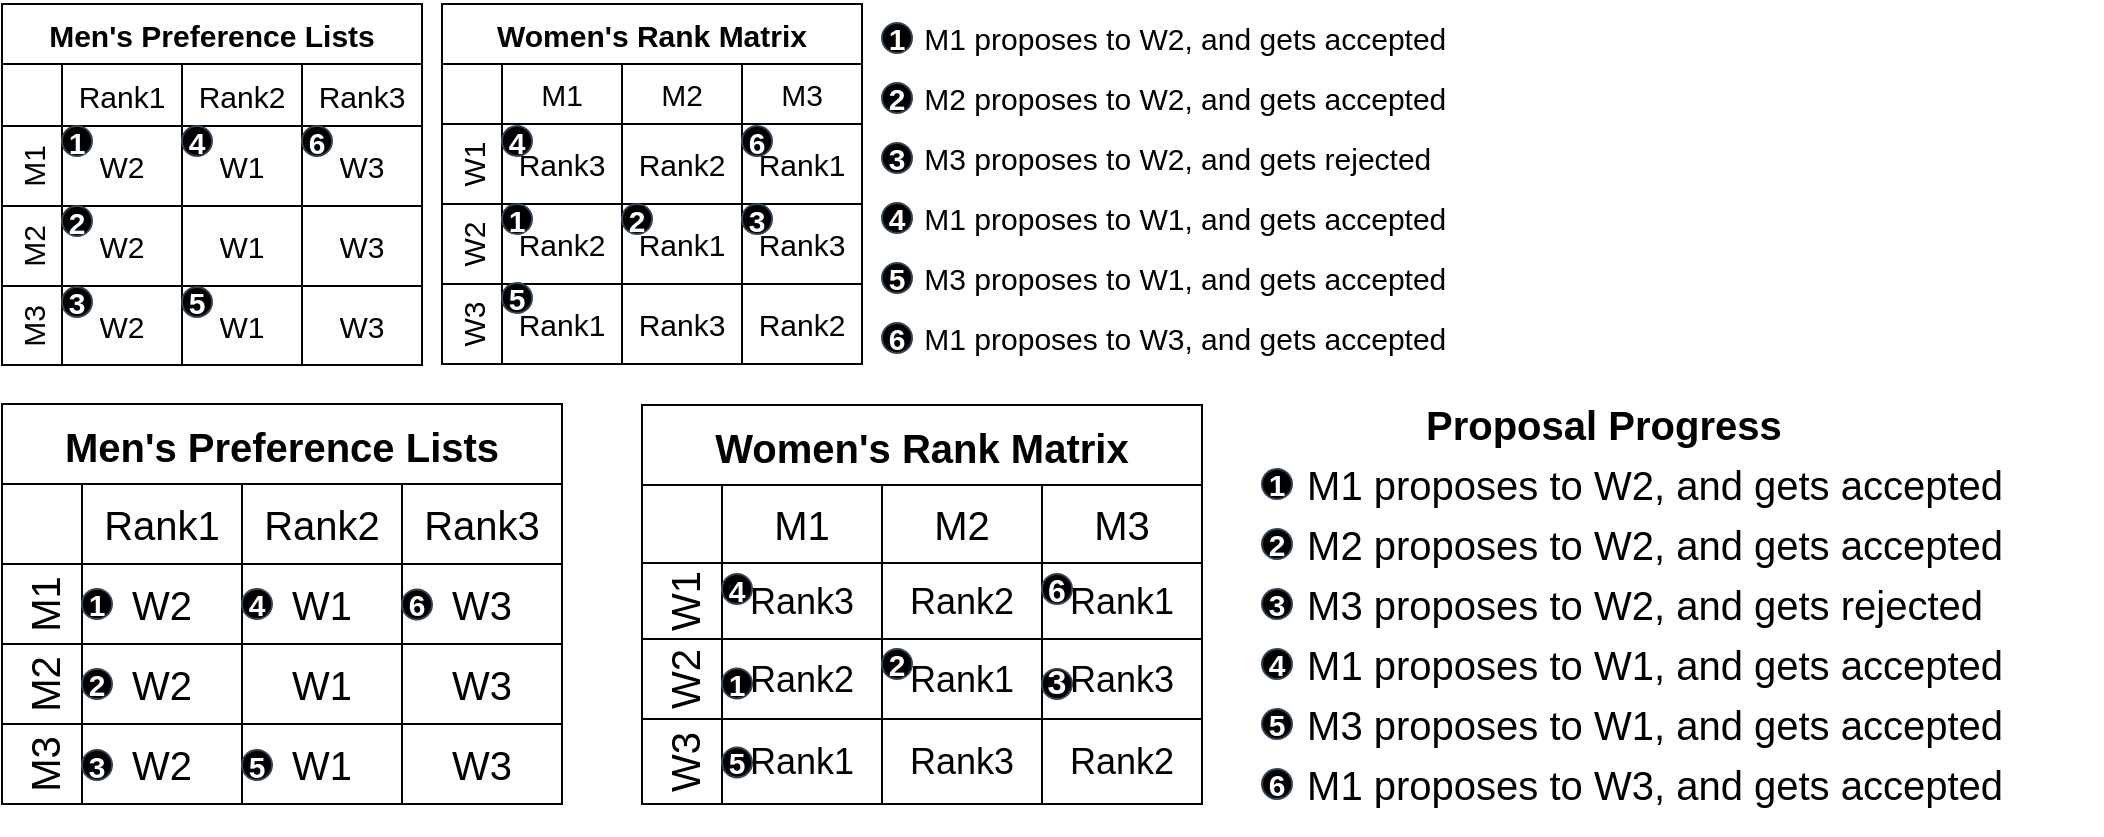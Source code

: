 <mxfile version="24.6.4" type="github">
  <diagram name="Stable Marriage Problem" id="s8X7-v9FQyKSOPcqxur2">
    <mxGraphModel dx="1126" dy="596" grid="1" gridSize="10" guides="1" tooltips="1" connect="1" arrows="1" fold="1" page="1" pageScale="1" pageWidth="827" pageHeight="1169" math="0" shadow="0">
      <root>
        <mxCell id="0" />
        <mxCell id="1" parent="0" />
        <mxCell id="vRMMPjkELj0up87t_VbI-81" value="Men&#39;s Preference Lists" style="shape=table;startSize=30;container=1;collapsible=0;childLayout=tableLayout;resizeLast=0;resizeLastRow=0;fontStyle=1;fontSize=15;" parent="1" vertex="1">
          <mxGeometry x="160" y="240" width="210" height="180.5" as="geometry" />
        </mxCell>
        <mxCell id="vRMMPjkELj0up87t_VbI-82" value="" style="shape=tableRow;horizontal=0;startSize=30;swimlaneHead=0;swimlaneBody=0;strokeColor=inherit;top=0;left=0;bottom=0;right=0;collapsible=0;dropTarget=0;fillColor=none;points=[[0,0.5],[1,0.5]];portConstraint=eastwest;fontSize=15;" parent="vRMMPjkELj0up87t_VbI-81" vertex="1">
          <mxGeometry y="30" width="210" height="31" as="geometry" />
        </mxCell>
        <mxCell id="vRMMPjkELj0up87t_VbI-83" value="Rank1" style="shape=partialRectangle;html=1;whiteSpace=wrap;connectable=0;strokeColor=inherit;overflow=hidden;fillColor=none;top=0;left=0;bottom=0;right=0;pointerEvents=1;fontSize=15;" parent="vRMMPjkELj0up87t_VbI-82" vertex="1">
          <mxGeometry x="30" width="60" height="31" as="geometry">
            <mxRectangle width="60" height="31" as="alternateBounds" />
          </mxGeometry>
        </mxCell>
        <mxCell id="vRMMPjkELj0up87t_VbI-84" value="Rank2" style="shape=partialRectangle;html=1;whiteSpace=wrap;connectable=0;strokeColor=inherit;overflow=hidden;fillColor=none;top=0;left=0;bottom=0;right=0;pointerEvents=1;fontSize=15;" parent="vRMMPjkELj0up87t_VbI-82" vertex="1">
          <mxGeometry x="90" width="60" height="31" as="geometry">
            <mxRectangle width="60" height="31" as="alternateBounds" />
          </mxGeometry>
        </mxCell>
        <mxCell id="vRMMPjkELj0up87t_VbI-85" value="Rank3" style="shape=partialRectangle;html=1;whiteSpace=wrap;connectable=0;strokeColor=inherit;overflow=hidden;fillColor=none;top=0;left=0;bottom=0;right=0;pointerEvents=1;strokeWidth=1;resizeWidth=1;resizeHeight=1;fontSize=15;" parent="vRMMPjkELj0up87t_VbI-82" vertex="1">
          <mxGeometry x="150" width="60" height="31" as="geometry">
            <mxRectangle width="60" height="31" as="alternateBounds" />
          </mxGeometry>
        </mxCell>
        <mxCell id="vRMMPjkELj0up87t_VbI-86" value="M1" style="shape=tableRow;horizontal=0;startSize=30;swimlaneHead=0;swimlaneBody=0;strokeColor=inherit;top=0;left=0;bottom=0;right=0;collapsible=0;dropTarget=0;fillColor=none;points=[[0,0.5],[1,0.5]];portConstraint=eastwest;fontSize=15;" parent="vRMMPjkELj0up87t_VbI-81" vertex="1">
          <mxGeometry y="61" width="210" height="40" as="geometry" />
        </mxCell>
        <mxCell id="vRMMPjkELj0up87t_VbI-87" value="W2" style="shape=partialRectangle;html=1;whiteSpace=wrap;connectable=0;overflow=hidden;top=0;left=0;bottom=0;right=0;pointerEvents=1;strokeColor=default;fillColor=none;fontSize=15;" parent="vRMMPjkELj0up87t_VbI-86" vertex="1">
          <mxGeometry x="30" width="60" height="40" as="geometry">
            <mxRectangle width="60" height="40" as="alternateBounds" />
          </mxGeometry>
        </mxCell>
        <mxCell id="vRMMPjkELj0up87t_VbI-88" value="W1" style="shape=partialRectangle;html=1;whiteSpace=wrap;connectable=0;overflow=hidden;top=0;left=0;bottom=0;right=0;pointerEvents=1;fillColor=none;labelBackgroundColor=none;labelBorderColor=none;strokeColor=default;shadow=0;resizable=1;resizeWidth=0;metaEdit=0;backgroundOutline=0;fontSize=15;" parent="vRMMPjkELj0up87t_VbI-86" vertex="1">
          <mxGeometry x="90" width="60" height="40" as="geometry">
            <mxRectangle width="60" height="40" as="alternateBounds" />
          </mxGeometry>
        </mxCell>
        <mxCell id="vRMMPjkELj0up87t_VbI-89" value="W3" style="shape=partialRectangle;html=1;whiteSpace=wrap;connectable=0;overflow=hidden;top=0;left=0;bottom=0;right=0;pointerEvents=1;fillColor=none;fontSize=15;" parent="vRMMPjkELj0up87t_VbI-86" vertex="1">
          <mxGeometry x="150" width="60" height="40" as="geometry">
            <mxRectangle width="60" height="40" as="alternateBounds" />
          </mxGeometry>
        </mxCell>
        <mxCell id="vRMMPjkELj0up87t_VbI-90" value="M2" style="shape=tableRow;horizontal=0;startSize=30;swimlaneHead=0;swimlaneBody=0;strokeColor=inherit;top=0;left=0;bottom=0;right=0;collapsible=0;dropTarget=0;fillColor=none;points=[[0,0.5],[1,0.5]];portConstraint=eastwest;fontSize=15;" parent="vRMMPjkELj0up87t_VbI-81" vertex="1">
          <mxGeometry y="101" width="210" height="40" as="geometry" />
        </mxCell>
        <mxCell id="vRMMPjkELj0up87t_VbI-91" value="W2" style="shape=partialRectangle;html=1;whiteSpace=wrap;connectable=0;overflow=hidden;top=0;left=0;bottom=0;right=0;pointerEvents=1;strokeOpacity=100;fillColor=none;fontSize=15;" parent="vRMMPjkELj0up87t_VbI-90" vertex="1">
          <mxGeometry x="30" width="60" height="40" as="geometry">
            <mxRectangle width="60" height="40" as="alternateBounds" />
          </mxGeometry>
        </mxCell>
        <mxCell id="vRMMPjkELj0up87t_VbI-92" value="W1" style="shape=partialRectangle;html=1;whiteSpace=wrap;connectable=0;strokeColor=inherit;overflow=hidden;fillColor=none;top=0;left=0;bottom=0;right=0;pointerEvents=1;fontSize=15;" parent="vRMMPjkELj0up87t_VbI-90" vertex="1">
          <mxGeometry x="90" width="60" height="40" as="geometry">
            <mxRectangle width="60" height="40" as="alternateBounds" />
          </mxGeometry>
        </mxCell>
        <mxCell id="vRMMPjkELj0up87t_VbI-93" value="W3" style="shape=partialRectangle;html=1;whiteSpace=wrap;connectable=0;strokeColor=inherit;overflow=hidden;fillColor=none;top=0;left=0;bottom=0;right=0;pointerEvents=1;fontSize=15;" parent="vRMMPjkELj0up87t_VbI-90" vertex="1">
          <mxGeometry x="150" width="60" height="40" as="geometry">
            <mxRectangle width="60" height="40" as="alternateBounds" />
          </mxGeometry>
        </mxCell>
        <mxCell id="vRMMPjkELj0up87t_VbI-100" value="M3" style="shape=tableRow;horizontal=0;startSize=30;swimlaneHead=0;swimlaneBody=0;strokeColor=inherit;top=0;left=0;bottom=0;right=0;collapsible=0;dropTarget=0;fillColor=none;points=[[0,0.5],[1,0.5]];portConstraint=eastwest;fontSize=15;" parent="vRMMPjkELj0up87t_VbI-81" vertex="1">
          <mxGeometry y="141" width="210" height="40" as="geometry" />
        </mxCell>
        <mxCell id="vRMMPjkELj0up87t_VbI-101" value="W2" style="shape=partialRectangle;html=1;whiteSpace=wrap;connectable=0;overflow=hidden;top=0;left=0;bottom=0;right=0;pointerEvents=1;fillColor=none;fontSize=15;" parent="vRMMPjkELj0up87t_VbI-100" vertex="1">
          <mxGeometry x="30" width="60" height="40" as="geometry">
            <mxRectangle width="60" height="40" as="alternateBounds" />
          </mxGeometry>
        </mxCell>
        <mxCell id="vRMMPjkELj0up87t_VbI-102" value="W1" style="shape=partialRectangle;html=1;whiteSpace=wrap;connectable=0;overflow=hidden;top=0;left=0;bottom=0;right=0;pointerEvents=1;fillColor=none;fontSize=15;" parent="vRMMPjkELj0up87t_VbI-100" vertex="1">
          <mxGeometry x="90" width="60" height="40" as="geometry">
            <mxRectangle width="60" height="40" as="alternateBounds" />
          </mxGeometry>
        </mxCell>
        <mxCell id="vRMMPjkELj0up87t_VbI-103" value="W3" style="shape=partialRectangle;html=1;whiteSpace=wrap;connectable=0;strokeColor=inherit;overflow=hidden;fillColor=none;top=0;left=0;bottom=0;right=0;pointerEvents=1;fontSize=15;" parent="vRMMPjkELj0up87t_VbI-100" vertex="1">
          <mxGeometry x="150" width="60" height="40" as="geometry">
            <mxRectangle width="60" height="40" as="alternateBounds" />
          </mxGeometry>
        </mxCell>
        <mxCell id="vRMMPjkELj0up87t_VbI-125" value="1" style="ellipse;whiteSpace=wrap;html=1;aspect=fixed;strokeColor=#314354;align=center;verticalAlign=middle;fontFamily=Helvetica;fontSize=15;fillColor=#000000;fontColor=#ffffff;fontStyle=1" parent="1" vertex="1">
          <mxGeometry x="190" y="301" width="15" height="15" as="geometry" />
        </mxCell>
        <mxCell id="vRMMPjkELj0up87t_VbI-126" value="2" style="ellipse;whiteSpace=wrap;html=1;aspect=fixed;strokeColor=#314354;align=center;verticalAlign=middle;fontFamily=Helvetica;fontSize=15;fillColor=#000000;fontColor=#ffffff;fontStyle=1" parent="1" vertex="1">
          <mxGeometry x="190" y="341" width="15" height="15" as="geometry" />
        </mxCell>
        <mxCell id="vRMMPjkELj0up87t_VbI-127" value="3" style="ellipse;whiteSpace=wrap;html=1;aspect=fixed;strokeColor=#314354;align=center;verticalAlign=middle;fontFamily=Helvetica;fontSize=15;fillColor=#000000;fontColor=#ffffff;fontStyle=1" parent="1" vertex="1">
          <mxGeometry x="190" y="381.5" width="15" height="15" as="geometry" />
        </mxCell>
        <mxCell id="vRMMPjkELj0up87t_VbI-128" value="4" style="ellipse;whiteSpace=wrap;html=1;aspect=fixed;strokeColor=#314354;align=center;verticalAlign=middle;fontFamily=Helvetica;fontSize=15;fillColor=#000000;fontColor=#ffffff;fontStyle=1" parent="1" vertex="1">
          <mxGeometry x="250" y="301" width="15" height="15" as="geometry" />
        </mxCell>
        <mxCell id="vRMMPjkELj0up87t_VbI-129" value="5" style="ellipse;whiteSpace=wrap;html=1;aspect=fixed;strokeColor=#314354;align=center;verticalAlign=middle;fontFamily=Helvetica;fontSize=15;fillColor=#000000;fontColor=#ffffff;fontStyle=1" parent="1" vertex="1">
          <mxGeometry x="250" y="381.5" width="15" height="15" as="geometry" />
        </mxCell>
        <mxCell id="vRMMPjkELj0up87t_VbI-130" value="6" style="ellipse;whiteSpace=wrap;html=1;aspect=fixed;strokeColor=#314354;align=center;verticalAlign=middle;fontFamily=Helvetica;fontSize=15;fillColor=#000000;fontColor=#ffffff;fontStyle=1" parent="1" vertex="1">
          <mxGeometry x="310" y="301" width="15" height="15" as="geometry" />
        </mxCell>
        <mxCell id="vRMMPjkELj0up87t_VbI-142" value="1" style="ellipse;whiteSpace=wrap;html=1;aspect=fixed;strokeColor=#314354;align=center;verticalAlign=middle;fontFamily=Helvetica;fontSize=15;fillColor=#000000;fontColor=#ffffff;fontStyle=1" parent="1" vertex="1">
          <mxGeometry x="600" y="249.5" width="15" height="15" as="geometry" />
        </mxCell>
        <mxCell id="vRMMPjkELj0up87t_VbI-143" value="2" style="ellipse;whiteSpace=wrap;html=1;aspect=fixed;strokeColor=#314354;align=center;verticalAlign=middle;fontFamily=Helvetica;fontSize=15;fillColor=#000000;fontColor=#ffffff;fontStyle=1" parent="1" vertex="1">
          <mxGeometry x="600" y="279.5" width="15" height="15" as="geometry" />
        </mxCell>
        <mxCell id="vRMMPjkELj0up87t_VbI-144" value="3" style="ellipse;whiteSpace=wrap;html=1;aspect=fixed;strokeColor=#314354;align=center;verticalAlign=middle;fontFamily=Helvetica;fontSize=15;fillColor=#000000;fontColor=#ffffff;fontStyle=1" parent="1" vertex="1">
          <mxGeometry x="600" y="309.5" width="15" height="15" as="geometry" />
        </mxCell>
        <mxCell id="vRMMPjkELj0up87t_VbI-145" value="4" style="ellipse;whiteSpace=wrap;html=1;aspect=fixed;strokeColor=#314354;align=center;verticalAlign=middle;fontFamily=Helvetica;fontSize=15;fillColor=#000000;fontColor=#ffffff;fontStyle=1" parent="1" vertex="1">
          <mxGeometry x="600" y="339.5" width="15" height="15" as="geometry" />
        </mxCell>
        <mxCell id="vRMMPjkELj0up87t_VbI-146" value="5" style="ellipse;whiteSpace=wrap;html=1;aspect=fixed;strokeColor=#314354;align=center;verticalAlign=middle;fontFamily=Helvetica;fontSize=15;fillColor=#000000;fontColor=#ffffff;fontStyle=1" parent="1" vertex="1">
          <mxGeometry x="600" y="369.5" width="15" height="15" as="geometry" />
        </mxCell>
        <mxCell id="vRMMPjkELj0up87t_VbI-147" value="6" style="ellipse;whiteSpace=wrap;html=1;aspect=fixed;strokeColor=#314354;align=center;verticalAlign=middle;fontFamily=Helvetica;fontSize=15;fillColor=#000000;fontColor=#ffffff;fontStyle=1" parent="1" vertex="1">
          <mxGeometry x="600" y="399.5" width="15" height="15" as="geometry" />
        </mxCell>
        <mxCell id="vRMMPjkELj0up87t_VbI-148" value="&lt;h1 style=&quot;font-size: 15px;&quot;&gt;&lt;span style=&quot;font-size: 15px; font-weight: 400;&quot;&gt;&amp;nbsp;M1 proposes to W2, and gets accepted&lt;/span&gt;&lt;/h1&gt;" style="text;strokeColor=none;align=left;fillColor=none;html=1;verticalAlign=middle;whiteSpace=wrap;rounded=0;fontFamily=Helvetica;fontSize=15;fontColor=default;" parent="1" vertex="1">
          <mxGeometry x="615" y="242" width="275" height="30" as="geometry" />
        </mxCell>
        <mxCell id="vRMMPjkELj0up87t_VbI-159" value="&lt;h1 style=&quot;font-size: 15px;&quot;&gt;&lt;span style=&quot;font-size: 15px; font-weight: 400;&quot;&gt;&amp;nbsp;M2 proposes to W2, and gets accepted&lt;/span&gt;&lt;/h1&gt;" style="text;strokeColor=none;align=left;fillColor=none;html=1;verticalAlign=middle;whiteSpace=wrap;rounded=0;fontFamily=Helvetica;fontSize=15;fontColor=default;" parent="1" vertex="1">
          <mxGeometry x="615" y="272" width="275" height="30" as="geometry" />
        </mxCell>
        <mxCell id="vRMMPjkELj0up87t_VbI-160" value="&lt;h1 style=&quot;font-size: 15px;&quot;&gt;&lt;span style=&quot;font-size: 15px; font-weight: 400;&quot;&gt;&amp;nbsp;M3 proposes to W2, and gets rejected&lt;/span&gt;&lt;/h1&gt;" style="text;strokeColor=none;align=left;fillColor=none;html=1;verticalAlign=middle;whiteSpace=wrap;rounded=0;fontFamily=Helvetica;fontSize=15;fontColor=default;" parent="1" vertex="1">
          <mxGeometry x="615" y="302" width="275" height="30" as="geometry" />
        </mxCell>
        <mxCell id="vRMMPjkELj0up87t_VbI-161" value="&lt;h1 style=&quot;font-size: 15px;&quot;&gt;&lt;span style=&quot;font-size: 15px; font-weight: 400;&quot;&gt;&amp;nbsp;M1 proposes to W1, and gets accepted&lt;/span&gt;&lt;/h1&gt;" style="text;strokeColor=none;align=left;fillColor=none;html=1;verticalAlign=middle;whiteSpace=wrap;rounded=0;fontFamily=Helvetica;fontSize=15;fontColor=default;" parent="1" vertex="1">
          <mxGeometry x="615" y="332" width="275" height="30" as="geometry" />
        </mxCell>
        <mxCell id="vRMMPjkELj0up87t_VbI-162" value="&lt;h1 style=&quot;font-size: 15px;&quot;&gt;&lt;span style=&quot;font-size: 15px; font-weight: 400;&quot;&gt;&amp;nbsp;M3 proposes to W1, and gets accepted&lt;/span&gt;&lt;/h1&gt;" style="text;strokeColor=none;align=left;fillColor=none;html=1;verticalAlign=middle;whiteSpace=wrap;rounded=0;fontFamily=Helvetica;fontSize=15;fontColor=default;" parent="1" vertex="1">
          <mxGeometry x="615" y="362" width="275" height="30" as="geometry" />
        </mxCell>
        <mxCell id="vRMMPjkELj0up87t_VbI-163" value="&lt;h1 style=&quot;font-size: 15px;&quot;&gt;&lt;span style=&quot;font-size: 15px; font-weight: 400;&quot;&gt;&amp;nbsp;M1 proposes to W3, and gets accepted&lt;/span&gt;&lt;/h1&gt;" style="text;strokeColor=none;align=left;fillColor=none;html=1;verticalAlign=middle;whiteSpace=wrap;rounded=0;fontFamily=Helvetica;fontSize=15;fontColor=default;" parent="1" vertex="1">
          <mxGeometry x="615" y="392" width="275" height="30" as="geometry" />
        </mxCell>
        <mxCell id="vRMMPjkELj0up87t_VbI-213" value="Women&#39;s Rank Matrix" style="shape=table;startSize=30;container=1;collapsible=0;childLayout=tableLayout;resizeLast=0;resizeLastRow=0;fontStyle=1;fontSize=15;" parent="1" vertex="1">
          <mxGeometry x="380" y="240" width="210" height="180" as="geometry" />
        </mxCell>
        <mxCell id="vRMMPjkELj0up87t_VbI-214" value="" style="shape=tableRow;horizontal=0;startSize=30;swimlaneHead=0;swimlaneBody=0;strokeColor=inherit;top=0;left=0;bottom=0;right=0;collapsible=0;dropTarget=0;fillColor=none;points=[[0,0.5],[1,0.5]];portConstraint=eastwest;fontSize=15;" parent="vRMMPjkELj0up87t_VbI-213" vertex="1">
          <mxGeometry y="30" width="210" height="30" as="geometry" />
        </mxCell>
        <mxCell id="vRMMPjkELj0up87t_VbI-215" value="M1" style="shape=partialRectangle;html=1;whiteSpace=wrap;connectable=0;strokeColor=inherit;overflow=hidden;fillColor=none;top=0;left=0;bottom=0;right=0;pointerEvents=1;fontSize=15;" parent="vRMMPjkELj0up87t_VbI-214" vertex="1">
          <mxGeometry x="30" width="60" height="30" as="geometry">
            <mxRectangle width="60" height="30" as="alternateBounds" />
          </mxGeometry>
        </mxCell>
        <mxCell id="vRMMPjkELj0up87t_VbI-216" value="M2" style="shape=partialRectangle;html=1;whiteSpace=wrap;connectable=0;strokeColor=inherit;overflow=hidden;fillColor=none;top=0;left=0;bottom=0;right=0;pointerEvents=1;fontSize=15;" parent="vRMMPjkELj0up87t_VbI-214" vertex="1">
          <mxGeometry x="90" width="60" height="30" as="geometry">
            <mxRectangle width="60" height="30" as="alternateBounds" />
          </mxGeometry>
        </mxCell>
        <mxCell id="vRMMPjkELj0up87t_VbI-217" value="M3" style="shape=partialRectangle;html=1;whiteSpace=wrap;connectable=0;strokeColor=inherit;overflow=hidden;fillColor=none;top=0;left=0;bottom=0;right=0;pointerEvents=1;strokeWidth=1;resizeWidth=1;resizeHeight=1;fontSize=15;" parent="vRMMPjkELj0up87t_VbI-214" vertex="1">
          <mxGeometry x="150" width="60" height="30" as="geometry">
            <mxRectangle width="60" height="30" as="alternateBounds" />
          </mxGeometry>
        </mxCell>
        <mxCell id="vRMMPjkELj0up87t_VbI-218" value="W1" style="shape=tableRow;horizontal=0;startSize=30;swimlaneHead=0;swimlaneBody=0;strokeColor=inherit;top=0;left=0;bottom=0;right=0;collapsible=0;dropTarget=0;fillColor=none;points=[[0,0.5],[1,0.5]];portConstraint=eastwest;fontSize=15;" parent="vRMMPjkELj0up87t_VbI-213" vertex="1">
          <mxGeometry y="60" width="210" height="40" as="geometry" />
        </mxCell>
        <mxCell id="vRMMPjkELj0up87t_VbI-219" value="Rank3" style="shape=partialRectangle;html=1;whiteSpace=wrap;connectable=0;strokeColor=inherit;overflow=hidden;fillColor=none;top=0;left=0;bottom=0;right=0;pointerEvents=1;fontSize=15;" parent="vRMMPjkELj0up87t_VbI-218" vertex="1">
          <mxGeometry x="30" width="60" height="40" as="geometry">
            <mxRectangle width="60" height="40" as="alternateBounds" />
          </mxGeometry>
        </mxCell>
        <mxCell id="vRMMPjkELj0up87t_VbI-220" value="Rank2" style="shape=partialRectangle;html=1;whiteSpace=wrap;connectable=0;strokeColor=inherit;overflow=hidden;fillColor=none;top=0;left=0;bottom=0;right=0;pointerEvents=1;fontSize=15;" parent="vRMMPjkELj0up87t_VbI-218" vertex="1">
          <mxGeometry x="90" width="60" height="40" as="geometry">
            <mxRectangle width="60" height="40" as="alternateBounds" />
          </mxGeometry>
        </mxCell>
        <mxCell id="vRMMPjkELj0up87t_VbI-221" value="Rank1" style="shape=partialRectangle;html=1;whiteSpace=wrap;connectable=0;strokeColor=inherit;overflow=hidden;fillColor=none;top=0;left=0;bottom=0;right=0;pointerEvents=1;fontSize=15;" parent="vRMMPjkELj0up87t_VbI-218" vertex="1">
          <mxGeometry x="150" width="60" height="40" as="geometry">
            <mxRectangle width="60" height="40" as="alternateBounds" />
          </mxGeometry>
        </mxCell>
        <mxCell id="vRMMPjkELj0up87t_VbI-222" value="W2" style="shape=tableRow;horizontal=0;startSize=30;swimlaneHead=0;swimlaneBody=0;strokeColor=inherit;top=0;left=0;bottom=0;right=0;collapsible=0;dropTarget=0;fillColor=none;points=[[0,0.5],[1,0.5]];portConstraint=eastwest;fontSize=15;" parent="vRMMPjkELj0up87t_VbI-213" vertex="1">
          <mxGeometry y="100" width="210" height="40" as="geometry" />
        </mxCell>
        <mxCell id="vRMMPjkELj0up87t_VbI-223" value="Rank2" style="shape=partialRectangle;html=1;whiteSpace=wrap;connectable=0;strokeColor=inherit;overflow=hidden;fillColor=none;top=0;left=0;bottom=0;right=0;pointerEvents=1;fontSize=15;" parent="vRMMPjkELj0up87t_VbI-222" vertex="1">
          <mxGeometry x="30" width="60" height="40" as="geometry">
            <mxRectangle width="60" height="40" as="alternateBounds" />
          </mxGeometry>
        </mxCell>
        <mxCell id="vRMMPjkELj0up87t_VbI-224" value="Rank1" style="shape=partialRectangle;html=1;whiteSpace=wrap;connectable=0;strokeColor=inherit;overflow=hidden;fillColor=none;top=0;left=0;bottom=0;right=0;pointerEvents=1;fontSize=15;" parent="vRMMPjkELj0up87t_VbI-222" vertex="1">
          <mxGeometry x="90" width="60" height="40" as="geometry">
            <mxRectangle width="60" height="40" as="alternateBounds" />
          </mxGeometry>
        </mxCell>
        <mxCell id="vRMMPjkELj0up87t_VbI-225" value="Rank3" style="shape=partialRectangle;html=1;whiteSpace=wrap;connectable=0;strokeColor=inherit;overflow=hidden;fillColor=none;top=0;left=0;bottom=0;right=0;pointerEvents=1;fontSize=15;" parent="vRMMPjkELj0up87t_VbI-222" vertex="1">
          <mxGeometry x="150" width="60" height="40" as="geometry">
            <mxRectangle width="60" height="40" as="alternateBounds" />
          </mxGeometry>
        </mxCell>
        <mxCell id="vRMMPjkELj0up87t_VbI-226" value="W3" style="shape=tableRow;horizontal=0;startSize=30;swimlaneHead=0;swimlaneBody=0;strokeColor=inherit;top=0;left=0;bottom=0;right=0;collapsible=0;dropTarget=0;fillColor=none;points=[[0,0.5],[1,0.5]];portConstraint=eastwest;fontSize=15;" parent="vRMMPjkELj0up87t_VbI-213" vertex="1">
          <mxGeometry y="140" width="210" height="40" as="geometry" />
        </mxCell>
        <mxCell id="vRMMPjkELj0up87t_VbI-227" value="Rank1" style="shape=partialRectangle;html=1;whiteSpace=wrap;connectable=0;strokeColor=inherit;overflow=hidden;fillColor=none;top=0;left=0;bottom=0;right=0;pointerEvents=1;fontSize=15;" parent="vRMMPjkELj0up87t_VbI-226" vertex="1">
          <mxGeometry x="30" width="60" height="40" as="geometry">
            <mxRectangle width="60" height="40" as="alternateBounds" />
          </mxGeometry>
        </mxCell>
        <mxCell id="vRMMPjkELj0up87t_VbI-228" value="Rank3" style="shape=partialRectangle;html=1;whiteSpace=wrap;connectable=0;strokeColor=inherit;overflow=hidden;fillColor=none;top=0;left=0;bottom=0;right=0;pointerEvents=1;fontSize=15;" parent="vRMMPjkELj0up87t_VbI-226" vertex="1">
          <mxGeometry x="90" width="60" height="40" as="geometry">
            <mxRectangle width="60" height="40" as="alternateBounds" />
          </mxGeometry>
        </mxCell>
        <mxCell id="vRMMPjkELj0up87t_VbI-229" value="Rank2" style="shape=partialRectangle;html=1;whiteSpace=wrap;connectable=0;strokeColor=inherit;overflow=hidden;fillColor=none;top=0;left=0;bottom=0;right=0;pointerEvents=1;fontSize=15;" parent="vRMMPjkELj0up87t_VbI-226" vertex="1">
          <mxGeometry x="150" width="60" height="40" as="geometry">
            <mxRectangle width="60" height="40" as="alternateBounds" />
          </mxGeometry>
        </mxCell>
        <mxCell id="vRMMPjkELj0up87t_VbI-230" value="1" style="ellipse;whiteSpace=wrap;html=1;aspect=fixed;strokeColor=#314354;align=center;verticalAlign=middle;fontFamily=Helvetica;fontSize=15;fillColor=#000000;fontColor=#ffffff;fontStyle=1" parent="1" vertex="1">
          <mxGeometry x="410" y="340" width="15" height="15" as="geometry" />
        </mxCell>
        <mxCell id="vRMMPjkELj0up87t_VbI-231" value="2" style="ellipse;whiteSpace=wrap;html=1;aspect=fixed;strokeColor=#314354;align=center;verticalAlign=middle;fontFamily=Helvetica;fontSize=15;fillColor=#000000;fontColor=#ffffff;fontStyle=1" parent="1" vertex="1">
          <mxGeometry x="470" y="340" width="15" height="15" as="geometry" />
        </mxCell>
        <mxCell id="vRMMPjkELj0up87t_VbI-232" value="3" style="ellipse;whiteSpace=wrap;html=1;aspect=fixed;strokeColor=#314354;align=center;verticalAlign=middle;fontFamily=Helvetica;fontSize=15;fillColor=#000000;fontColor=#ffffff;fontStyle=1" parent="1" vertex="1">
          <mxGeometry x="530" y="340" width="15" height="15" as="geometry" />
        </mxCell>
        <mxCell id="vRMMPjkELj0up87t_VbI-233" value="6" style="ellipse;whiteSpace=wrap;html=1;aspect=fixed;strokeColor=#314354;align=center;verticalAlign=middle;fontFamily=Helvetica;fontSize=15;fillColor=#000000;fontColor=#ffffff;fontStyle=1" parent="1" vertex="1">
          <mxGeometry x="530" y="301" width="15" height="15" as="geometry" />
        </mxCell>
        <mxCell id="vRMMPjkELj0up87t_VbI-235" value="5" style="ellipse;whiteSpace=wrap;html=1;aspect=fixed;strokeColor=#314354;align=center;verticalAlign=middle;fontFamily=Helvetica;fontSize=15;fillColor=#000000;fontColor=#ffffff;fontStyle=1" parent="1" vertex="1">
          <mxGeometry x="410" y="379.5" width="15" height="15" as="geometry" />
        </mxCell>
        <mxCell id="0EM4sB9xSJui4_vg-W3e-1" value="Men&#39;s Preference Lists" style="shape=table;startSize=40;container=1;collapsible=0;childLayout=tableLayout;resizeLast=0;resizeLastRow=0;fontStyle=1;fontSize=20;" vertex="1" parent="1">
          <mxGeometry x="160" y="440" width="280" height="200" as="geometry" />
        </mxCell>
        <mxCell id="0EM4sB9xSJui4_vg-W3e-2" value="" style="shape=tableRow;horizontal=0;startSize=40;swimlaneHead=0;swimlaneBody=0;strokeColor=inherit;top=0;left=0;bottom=0;right=0;collapsible=0;dropTarget=0;fillColor=none;points=[[0,0.5],[1,0.5]];portConstraint=eastwest;fontSize=20;" vertex="1" parent="0EM4sB9xSJui4_vg-W3e-1">
          <mxGeometry y="40" width="280" height="40" as="geometry" />
        </mxCell>
        <mxCell id="0EM4sB9xSJui4_vg-W3e-3" value="Rank1" style="shape=partialRectangle;html=1;whiteSpace=wrap;connectable=0;strokeColor=inherit;overflow=hidden;fillColor=none;top=0;left=0;bottom=0;right=0;pointerEvents=1;fontSize=20;" vertex="1" parent="0EM4sB9xSJui4_vg-W3e-2">
          <mxGeometry x="40" width="80" height="40" as="geometry">
            <mxRectangle width="80" height="40" as="alternateBounds" />
          </mxGeometry>
        </mxCell>
        <mxCell id="0EM4sB9xSJui4_vg-W3e-4" value="Rank2" style="shape=partialRectangle;html=1;whiteSpace=wrap;connectable=0;strokeColor=inherit;overflow=hidden;fillColor=none;top=0;left=0;bottom=0;right=0;pointerEvents=1;fontSize=20;" vertex="1" parent="0EM4sB9xSJui4_vg-W3e-2">
          <mxGeometry x="120" width="80" height="40" as="geometry">
            <mxRectangle width="80" height="40" as="alternateBounds" />
          </mxGeometry>
        </mxCell>
        <mxCell id="0EM4sB9xSJui4_vg-W3e-5" value="Rank3" style="shape=partialRectangle;html=1;whiteSpace=wrap;connectable=0;strokeColor=inherit;overflow=hidden;fillColor=none;top=0;left=0;bottom=0;right=0;pointerEvents=1;strokeWidth=1;resizeWidth=1;resizeHeight=1;fontSize=20;" vertex="1" parent="0EM4sB9xSJui4_vg-W3e-2">
          <mxGeometry x="200" width="80" height="40" as="geometry">
            <mxRectangle width="80" height="40" as="alternateBounds" />
          </mxGeometry>
        </mxCell>
        <mxCell id="0EM4sB9xSJui4_vg-W3e-6" value="M1" style="shape=tableRow;horizontal=0;startSize=40;swimlaneHead=0;swimlaneBody=0;strokeColor=inherit;top=0;left=0;bottom=0;right=0;collapsible=0;dropTarget=0;fillColor=none;points=[[0,0.5],[1,0.5]];portConstraint=eastwest;fontSize=20;" vertex="1" parent="0EM4sB9xSJui4_vg-W3e-1">
          <mxGeometry y="80" width="280" height="40" as="geometry" />
        </mxCell>
        <mxCell id="0EM4sB9xSJui4_vg-W3e-7" value="W2" style="shape=partialRectangle;html=1;whiteSpace=wrap;connectable=0;overflow=hidden;top=0;left=0;bottom=0;right=0;pointerEvents=1;strokeColor=default;fillColor=none;fontSize=20;" vertex="1" parent="0EM4sB9xSJui4_vg-W3e-6">
          <mxGeometry x="40" width="80" height="40" as="geometry">
            <mxRectangle width="80" height="40" as="alternateBounds" />
          </mxGeometry>
        </mxCell>
        <mxCell id="0EM4sB9xSJui4_vg-W3e-8" value="W1" style="shape=partialRectangle;html=1;whiteSpace=wrap;connectable=0;overflow=hidden;top=0;left=0;bottom=0;right=0;pointerEvents=1;fillColor=none;labelBackgroundColor=none;labelBorderColor=none;strokeColor=default;shadow=0;resizable=1;resizeWidth=0;metaEdit=0;backgroundOutline=0;fontSize=20;" vertex="1" parent="0EM4sB9xSJui4_vg-W3e-6">
          <mxGeometry x="120" width="80" height="40" as="geometry">
            <mxRectangle width="80" height="40" as="alternateBounds" />
          </mxGeometry>
        </mxCell>
        <mxCell id="0EM4sB9xSJui4_vg-W3e-9" value="W3" style="shape=partialRectangle;html=1;whiteSpace=wrap;connectable=0;overflow=hidden;top=0;left=0;bottom=0;right=0;pointerEvents=1;fillColor=none;fontSize=20;" vertex="1" parent="0EM4sB9xSJui4_vg-W3e-6">
          <mxGeometry x="200" width="80" height="40" as="geometry">
            <mxRectangle width="80" height="40" as="alternateBounds" />
          </mxGeometry>
        </mxCell>
        <mxCell id="0EM4sB9xSJui4_vg-W3e-10" value="M2" style="shape=tableRow;horizontal=0;startSize=40;swimlaneHead=0;swimlaneBody=0;strokeColor=inherit;top=0;left=0;bottom=0;right=0;collapsible=0;dropTarget=0;fillColor=none;points=[[0,0.5],[1,0.5]];portConstraint=eastwest;fontSize=20;" vertex="1" parent="0EM4sB9xSJui4_vg-W3e-1">
          <mxGeometry y="120" width="280" height="40" as="geometry" />
        </mxCell>
        <mxCell id="0EM4sB9xSJui4_vg-W3e-11" value="W2" style="shape=partialRectangle;html=1;whiteSpace=wrap;connectable=0;overflow=hidden;top=0;left=0;bottom=0;right=0;pointerEvents=1;strokeOpacity=100;fillColor=none;fontSize=20;" vertex="1" parent="0EM4sB9xSJui4_vg-W3e-10">
          <mxGeometry x="40" width="80" height="40" as="geometry">
            <mxRectangle width="80" height="40" as="alternateBounds" />
          </mxGeometry>
        </mxCell>
        <mxCell id="0EM4sB9xSJui4_vg-W3e-12" value="W1" style="shape=partialRectangle;html=1;whiteSpace=wrap;connectable=0;strokeColor=inherit;overflow=hidden;fillColor=none;top=0;left=0;bottom=0;right=0;pointerEvents=1;fontSize=20;" vertex="1" parent="0EM4sB9xSJui4_vg-W3e-10">
          <mxGeometry x="120" width="80" height="40" as="geometry">
            <mxRectangle width="80" height="40" as="alternateBounds" />
          </mxGeometry>
        </mxCell>
        <mxCell id="0EM4sB9xSJui4_vg-W3e-13" value="W3" style="shape=partialRectangle;html=1;whiteSpace=wrap;connectable=0;strokeColor=inherit;overflow=hidden;fillColor=none;top=0;left=0;bottom=0;right=0;pointerEvents=1;fontSize=20;" vertex="1" parent="0EM4sB9xSJui4_vg-W3e-10">
          <mxGeometry x="200" width="80" height="40" as="geometry">
            <mxRectangle width="80" height="40" as="alternateBounds" />
          </mxGeometry>
        </mxCell>
        <mxCell id="0EM4sB9xSJui4_vg-W3e-14" value="M3" style="shape=tableRow;horizontal=0;startSize=40;swimlaneHead=0;swimlaneBody=0;strokeColor=inherit;top=0;left=0;bottom=0;right=0;collapsible=0;dropTarget=0;fillColor=none;points=[[0,0.5],[1,0.5]];portConstraint=eastwest;fontSize=20;" vertex="1" parent="0EM4sB9xSJui4_vg-W3e-1">
          <mxGeometry y="160" width="280" height="40" as="geometry" />
        </mxCell>
        <mxCell id="0EM4sB9xSJui4_vg-W3e-15" value="W2" style="shape=partialRectangle;html=1;whiteSpace=wrap;connectable=0;overflow=hidden;top=0;left=0;bottom=0;right=0;pointerEvents=1;fillColor=none;fontSize=20;" vertex="1" parent="0EM4sB9xSJui4_vg-W3e-14">
          <mxGeometry x="40" width="80" height="40" as="geometry">
            <mxRectangle width="80" height="40" as="alternateBounds" />
          </mxGeometry>
        </mxCell>
        <mxCell id="0EM4sB9xSJui4_vg-W3e-16" value="W1" style="shape=partialRectangle;html=1;whiteSpace=wrap;connectable=0;overflow=hidden;top=0;left=0;bottom=0;right=0;pointerEvents=1;fillColor=none;fontSize=20;" vertex="1" parent="0EM4sB9xSJui4_vg-W3e-14">
          <mxGeometry x="120" width="80" height="40" as="geometry">
            <mxRectangle width="80" height="40" as="alternateBounds" />
          </mxGeometry>
        </mxCell>
        <mxCell id="0EM4sB9xSJui4_vg-W3e-17" value="W3" style="shape=partialRectangle;html=1;whiteSpace=wrap;connectable=0;strokeColor=inherit;overflow=hidden;fillColor=none;top=0;left=0;bottom=0;right=0;pointerEvents=1;fontSize=20;" vertex="1" parent="0EM4sB9xSJui4_vg-W3e-14">
          <mxGeometry x="200" width="80" height="40" as="geometry">
            <mxRectangle width="80" height="40" as="alternateBounds" />
          </mxGeometry>
        </mxCell>
        <mxCell id="0EM4sB9xSJui4_vg-W3e-47" value="Women&#39;s Rank Matrix" style="shape=table;startSize=40;container=1;collapsible=0;childLayout=tableLayout;resizeLast=0;resizeLastRow=0;fontStyle=1;fontSize=20;" vertex="1" parent="1">
          <mxGeometry x="480" y="440.5" width="280" height="199.5" as="geometry" />
        </mxCell>
        <mxCell id="0EM4sB9xSJui4_vg-W3e-48" value="" style="shape=tableRow;horizontal=0;startSize=40;swimlaneHead=0;swimlaneBody=0;strokeColor=inherit;top=0;left=0;bottom=0;right=0;collapsible=0;dropTarget=0;fillColor=none;points=[[0,0.5],[1,0.5]];portConstraint=eastwest;fontSize=20;" vertex="1" parent="0EM4sB9xSJui4_vg-W3e-47">
          <mxGeometry y="40" width="280" height="39" as="geometry" />
        </mxCell>
        <mxCell id="0EM4sB9xSJui4_vg-W3e-49" value="M1" style="shape=partialRectangle;html=1;whiteSpace=wrap;connectable=0;strokeColor=inherit;overflow=hidden;fillColor=none;top=0;left=0;bottom=0;right=0;pointerEvents=1;fontSize=20;" vertex="1" parent="0EM4sB9xSJui4_vg-W3e-48">
          <mxGeometry x="40" width="80" height="39" as="geometry">
            <mxRectangle width="80" height="39" as="alternateBounds" />
          </mxGeometry>
        </mxCell>
        <mxCell id="0EM4sB9xSJui4_vg-W3e-50" value="M2" style="shape=partialRectangle;html=1;whiteSpace=wrap;connectable=0;strokeColor=inherit;overflow=hidden;fillColor=none;top=0;left=0;bottom=0;right=0;pointerEvents=1;fontSize=20;" vertex="1" parent="0EM4sB9xSJui4_vg-W3e-48">
          <mxGeometry x="120" width="80" height="39" as="geometry">
            <mxRectangle width="80" height="39" as="alternateBounds" />
          </mxGeometry>
        </mxCell>
        <mxCell id="0EM4sB9xSJui4_vg-W3e-51" value="M3" style="shape=partialRectangle;html=1;whiteSpace=wrap;connectable=0;strokeColor=inherit;overflow=hidden;fillColor=none;top=0;left=0;bottom=0;right=0;pointerEvents=1;strokeWidth=1;resizeWidth=1;resizeHeight=1;fontSize=20;" vertex="1" parent="0EM4sB9xSJui4_vg-W3e-48">
          <mxGeometry x="200" width="80" height="39" as="geometry">
            <mxRectangle width="80" height="39" as="alternateBounds" />
          </mxGeometry>
        </mxCell>
        <mxCell id="0EM4sB9xSJui4_vg-W3e-52" value="W1" style="shape=tableRow;horizontal=0;startSize=40;swimlaneHead=0;swimlaneBody=0;strokeColor=inherit;top=0;left=0;bottom=0;right=0;collapsible=0;dropTarget=0;fillColor=none;points=[[0,0.5],[1,0.5]];portConstraint=eastwest;fontSize=20;" vertex="1" parent="0EM4sB9xSJui4_vg-W3e-47">
          <mxGeometry y="79" width="280" height="38" as="geometry" />
        </mxCell>
        <mxCell id="0EM4sB9xSJui4_vg-W3e-53" value="Rank3" style="shape=partialRectangle;html=1;whiteSpace=wrap;connectable=0;strokeColor=inherit;overflow=hidden;fillColor=none;top=0;left=0;bottom=0;right=0;pointerEvents=1;fontSize=18;" vertex="1" parent="0EM4sB9xSJui4_vg-W3e-52">
          <mxGeometry x="40" width="80" height="38" as="geometry">
            <mxRectangle width="80" height="38" as="alternateBounds" />
          </mxGeometry>
        </mxCell>
        <mxCell id="0EM4sB9xSJui4_vg-W3e-54" value="Rank2" style="shape=partialRectangle;html=1;whiteSpace=wrap;connectable=0;strokeColor=inherit;overflow=hidden;fillColor=none;top=0;left=0;bottom=0;right=0;pointerEvents=1;fontSize=18;" vertex="1" parent="0EM4sB9xSJui4_vg-W3e-52">
          <mxGeometry x="120" width="80" height="38" as="geometry">
            <mxRectangle width="80" height="38" as="alternateBounds" />
          </mxGeometry>
        </mxCell>
        <mxCell id="0EM4sB9xSJui4_vg-W3e-55" value="Rank1" style="shape=partialRectangle;html=1;whiteSpace=wrap;connectable=0;strokeColor=inherit;overflow=hidden;fillColor=none;top=0;left=0;bottom=0;right=0;pointerEvents=1;fontSize=18;" vertex="1" parent="0EM4sB9xSJui4_vg-W3e-52">
          <mxGeometry x="200" width="80" height="38" as="geometry">
            <mxRectangle width="80" height="38" as="alternateBounds" />
          </mxGeometry>
        </mxCell>
        <mxCell id="0EM4sB9xSJui4_vg-W3e-56" value="W2" style="shape=tableRow;horizontal=0;startSize=40;swimlaneHead=0;swimlaneBody=0;strokeColor=inherit;top=0;left=0;bottom=0;right=0;collapsible=0;dropTarget=0;fillColor=none;points=[[0,0.5],[1,0.5]];portConstraint=eastwest;fontSize=20;" vertex="1" parent="0EM4sB9xSJui4_vg-W3e-47">
          <mxGeometry y="117" width="280" height="40" as="geometry" />
        </mxCell>
        <mxCell id="0EM4sB9xSJui4_vg-W3e-57" value="Rank2" style="shape=partialRectangle;html=1;whiteSpace=wrap;connectable=0;strokeColor=inherit;overflow=hidden;fillColor=none;top=0;left=0;bottom=0;right=0;pointerEvents=1;fontSize=18;" vertex="1" parent="0EM4sB9xSJui4_vg-W3e-56">
          <mxGeometry x="40" width="80" height="40" as="geometry">
            <mxRectangle width="80" height="40" as="alternateBounds" />
          </mxGeometry>
        </mxCell>
        <mxCell id="0EM4sB9xSJui4_vg-W3e-58" value="Rank1" style="shape=partialRectangle;html=1;whiteSpace=wrap;connectable=0;strokeColor=inherit;overflow=hidden;fillColor=none;top=0;left=0;bottom=0;right=0;pointerEvents=1;fontSize=18;" vertex="1" parent="0EM4sB9xSJui4_vg-W3e-56">
          <mxGeometry x="120" width="80" height="40" as="geometry">
            <mxRectangle width="80" height="40" as="alternateBounds" />
          </mxGeometry>
        </mxCell>
        <mxCell id="0EM4sB9xSJui4_vg-W3e-59" value="Rank3" style="shape=partialRectangle;html=1;whiteSpace=wrap;connectable=0;strokeColor=inherit;overflow=hidden;fillColor=none;top=0;left=0;bottom=0;right=0;pointerEvents=1;fontSize=18;" vertex="1" parent="0EM4sB9xSJui4_vg-W3e-56">
          <mxGeometry x="200" width="80" height="40" as="geometry">
            <mxRectangle width="80" height="40" as="alternateBounds" />
          </mxGeometry>
        </mxCell>
        <mxCell id="0EM4sB9xSJui4_vg-W3e-60" value="W3" style="shape=tableRow;horizontal=0;startSize=40;swimlaneHead=0;swimlaneBody=0;strokeColor=inherit;top=0;left=0;bottom=0;right=0;collapsible=0;dropTarget=0;fillColor=none;points=[[0,0.5],[1,0.5]];portConstraint=eastwest;fontSize=20;" vertex="1" parent="0EM4sB9xSJui4_vg-W3e-47">
          <mxGeometry y="157" width="280" height="43" as="geometry" />
        </mxCell>
        <mxCell id="0EM4sB9xSJui4_vg-W3e-61" value="Rank1" style="shape=partialRectangle;html=1;whiteSpace=wrap;connectable=0;strokeColor=inherit;overflow=hidden;fillColor=none;top=0;left=0;bottom=0;right=0;pointerEvents=1;fontSize=18;" vertex="1" parent="0EM4sB9xSJui4_vg-W3e-60">
          <mxGeometry x="40" width="80" height="43" as="geometry">
            <mxRectangle width="80" height="43" as="alternateBounds" />
          </mxGeometry>
        </mxCell>
        <mxCell id="0EM4sB9xSJui4_vg-W3e-62" value="Rank3" style="shape=partialRectangle;html=1;whiteSpace=wrap;connectable=0;strokeColor=inherit;overflow=hidden;fillColor=none;top=0;left=0;bottom=0;right=0;pointerEvents=1;fontSize=18;" vertex="1" parent="0EM4sB9xSJui4_vg-W3e-60">
          <mxGeometry x="120" width="80" height="43" as="geometry">
            <mxRectangle width="80" height="43" as="alternateBounds" />
          </mxGeometry>
        </mxCell>
        <mxCell id="0EM4sB9xSJui4_vg-W3e-63" value="Rank2" style="shape=partialRectangle;html=1;whiteSpace=wrap;connectable=0;strokeColor=inherit;overflow=hidden;fillColor=none;top=0;left=0;bottom=0;right=0;pointerEvents=1;fontSize=18;" vertex="1" parent="0EM4sB9xSJui4_vg-W3e-60">
          <mxGeometry x="200" width="80" height="43" as="geometry">
            <mxRectangle width="80" height="43" as="alternateBounds" />
          </mxGeometry>
        </mxCell>
        <mxCell id="0EM4sB9xSJui4_vg-W3e-64" value="1" style="ellipse;whiteSpace=wrap;html=1;aspect=fixed;strokeColor=#314354;align=center;verticalAlign=middle;fontFamily=Helvetica;fontSize=15;fillColor=#000000;fontColor=#ffffff;fontStyle=1" vertex="1" parent="1">
          <mxGeometry x="790" y="472.5" width="15" height="15" as="geometry" />
        </mxCell>
        <mxCell id="0EM4sB9xSJui4_vg-W3e-65" value="2" style="ellipse;whiteSpace=wrap;html=1;aspect=fixed;strokeColor=#314354;align=center;verticalAlign=middle;fontFamily=Helvetica;fontSize=15;fillColor=#000000;fontColor=#ffffff;fontStyle=1" vertex="1" parent="1">
          <mxGeometry x="790" y="502.5" width="15" height="15" as="geometry" />
        </mxCell>
        <mxCell id="0EM4sB9xSJui4_vg-W3e-66" value="3" style="ellipse;whiteSpace=wrap;html=1;aspect=fixed;strokeColor=#314354;align=center;verticalAlign=middle;fontFamily=Helvetica;fontSize=15;fillColor=#000000;fontColor=#ffffff;fontStyle=1" vertex="1" parent="1">
          <mxGeometry x="790" y="532.5" width="15" height="15" as="geometry" />
        </mxCell>
        <mxCell id="0EM4sB9xSJui4_vg-W3e-67" value="4" style="ellipse;whiteSpace=wrap;html=1;aspect=fixed;strokeColor=#314354;align=center;verticalAlign=middle;fontFamily=Helvetica;fontSize=15;fillColor=#000000;fontColor=#ffffff;fontStyle=1" vertex="1" parent="1">
          <mxGeometry x="790" y="562.5" width="15" height="15" as="geometry" />
        </mxCell>
        <mxCell id="0EM4sB9xSJui4_vg-W3e-68" value="5" style="ellipse;whiteSpace=wrap;html=1;aspect=fixed;strokeColor=#314354;align=center;verticalAlign=middle;fontFamily=Helvetica;fontSize=15;fillColor=#000000;fontColor=#ffffff;fontStyle=1" vertex="1" parent="1">
          <mxGeometry x="790" y="592.5" width="15" height="15" as="geometry" />
        </mxCell>
        <mxCell id="0EM4sB9xSJui4_vg-W3e-69" value="6" style="ellipse;whiteSpace=wrap;html=1;aspect=fixed;strokeColor=#314354;align=center;verticalAlign=middle;fontFamily=Helvetica;fontSize=15;fillColor=#000000;fontColor=#ffffff;fontStyle=1" vertex="1" parent="1">
          <mxGeometry x="790" y="622.5" width="15" height="15" as="geometry" />
        </mxCell>
        <mxCell id="0EM4sB9xSJui4_vg-W3e-70" value="&lt;h1 style=&quot;font-size: 20px;&quot;&gt;&lt;span style=&quot;font-size: 20px; font-weight: 400;&quot;&gt;&amp;nbsp;M1 proposes to W2, and gets accepted&lt;/span&gt;&lt;/h1&gt;" style="text;strokeColor=none;align=left;fillColor=none;html=1;verticalAlign=middle;whiteSpace=wrap;rounded=0;fontFamily=Helvetica;fontSize=20;fontColor=default;" vertex="1" parent="1">
          <mxGeometry x="805" y="465" width="405" height="30" as="geometry" />
        </mxCell>
        <mxCell id="0EM4sB9xSJui4_vg-W3e-71" value="&lt;h1 style=&quot;font-size: 20px;&quot;&gt;&lt;span style=&quot;font-size: 20px; font-weight: 400;&quot;&gt;&amp;nbsp;M2 proposes to W2, and gets accepted&lt;/span&gt;&lt;/h1&gt;" style="text;strokeColor=none;align=left;fillColor=none;html=1;verticalAlign=middle;whiteSpace=wrap;rounded=0;fontFamily=Helvetica;fontSize=20;fontColor=default;" vertex="1" parent="1">
          <mxGeometry x="805" y="495" width="365" height="30" as="geometry" />
        </mxCell>
        <mxCell id="0EM4sB9xSJui4_vg-W3e-72" value="&lt;h1 style=&quot;font-size: 20px;&quot;&gt;&lt;span style=&quot;font-size: 20px; font-weight: 400;&quot;&gt;&amp;nbsp;M3 proposes to W2, and gets rejected&lt;/span&gt;&lt;/h1&gt;" style="text;strokeColor=none;align=left;fillColor=none;html=1;verticalAlign=middle;whiteSpace=wrap;rounded=0;fontFamily=Helvetica;fontSize=20;fontColor=default;" vertex="1" parent="1">
          <mxGeometry x="805" y="525" width="365" height="30" as="geometry" />
        </mxCell>
        <mxCell id="0EM4sB9xSJui4_vg-W3e-73" value="&lt;h1 style=&quot;font-size: 20px;&quot;&gt;&lt;span style=&quot;font-size: 20px; font-weight: 400;&quot;&gt;&amp;nbsp;M1 proposes to W1, and gets accepted&lt;/span&gt;&lt;/h1&gt;" style="text;strokeColor=none;align=left;fillColor=none;html=1;verticalAlign=middle;whiteSpace=wrap;rounded=0;fontFamily=Helvetica;fontSize=20;fontColor=default;" vertex="1" parent="1">
          <mxGeometry x="805" y="555" width="365" height="30" as="geometry" />
        </mxCell>
        <mxCell id="0EM4sB9xSJui4_vg-W3e-74" value="&lt;h1 style=&quot;font-size: 20px;&quot;&gt;&lt;span style=&quot;font-size: 20px; font-weight: 400;&quot;&gt;&amp;nbsp;M3 proposes to W1, and gets accepted&lt;/span&gt;&lt;/h1&gt;" style="text;strokeColor=none;align=left;fillColor=none;html=1;verticalAlign=middle;whiteSpace=wrap;rounded=0;fontFamily=Helvetica;fontSize=20;fontColor=default;" vertex="1" parent="1">
          <mxGeometry x="805" y="585" width="365" height="30" as="geometry" />
        </mxCell>
        <mxCell id="0EM4sB9xSJui4_vg-W3e-75" value="&lt;h1 style=&quot;font-size: 20px;&quot;&gt;&lt;span style=&quot;font-size: 20px; font-weight: 400;&quot;&gt;&amp;nbsp;M1 proposes to W3, and gets accepted&lt;/span&gt;&lt;/h1&gt;" style="text;strokeColor=none;align=left;fillColor=none;html=1;verticalAlign=middle;whiteSpace=wrap;rounded=0;fontFamily=Helvetica;fontSize=20;fontColor=default;" vertex="1" parent="1">
          <mxGeometry x="805" y="615" width="365" height="30" as="geometry" />
        </mxCell>
        <mxCell id="0EM4sB9xSJui4_vg-W3e-76" value="&lt;h1 style=&quot;font-size: 20px;&quot;&gt;&lt;span style=&quot;font-size: 20px;&quot;&gt;Proposal Progress&lt;/span&gt;&lt;/h1&gt;" style="text;strokeColor=none;align=left;fillColor=none;html=1;verticalAlign=middle;whiteSpace=wrap;rounded=0;fontFamily=Helvetica;fontSize=20;fontColor=default;fontStyle=1" vertex="1" parent="1">
          <mxGeometry x="870" y="435" width="275" height="30" as="geometry" />
        </mxCell>
        <mxCell id="0EM4sB9xSJui4_vg-W3e-87" value="1" style="ellipse;whiteSpace=wrap;html=1;aspect=fixed;strokeColor=#314354;align=center;verticalAlign=middle;fontFamily=Helvetica;fontSize=15;fillColor=#000000;fontColor=#ffffff;fontStyle=1" vertex="1" parent="1">
          <mxGeometry x="200" y="532.5" width="15" height="15" as="geometry" />
        </mxCell>
        <mxCell id="0EM4sB9xSJui4_vg-W3e-88" value="2" style="ellipse;whiteSpace=wrap;html=1;aspect=fixed;strokeColor=#314354;align=center;verticalAlign=middle;fontFamily=Helvetica;fontSize=15;fillColor=#000000;fontColor=#ffffff;fontStyle=1" vertex="1" parent="1">
          <mxGeometry x="200" y="572.5" width="15" height="15" as="geometry" />
        </mxCell>
        <mxCell id="0EM4sB9xSJui4_vg-W3e-89" value="3" style="ellipse;whiteSpace=wrap;html=1;aspect=fixed;strokeColor=#314354;align=center;verticalAlign=middle;fontFamily=Helvetica;fontSize=15;fillColor=#000000;fontColor=#ffffff;fontStyle=1" vertex="1" parent="1">
          <mxGeometry x="200" y="613" width="15" height="15" as="geometry" />
        </mxCell>
        <mxCell id="0EM4sB9xSJui4_vg-W3e-90" value="4" style="ellipse;whiteSpace=wrap;html=1;aspect=fixed;strokeColor=#314354;align=center;verticalAlign=middle;fontFamily=Helvetica;fontSize=15;fillColor=#000000;fontColor=#ffffff;fontStyle=1" vertex="1" parent="1">
          <mxGeometry x="280" y="532.5" width="15" height="15" as="geometry" />
        </mxCell>
        <mxCell id="0EM4sB9xSJui4_vg-W3e-91" value="5" style="ellipse;whiteSpace=wrap;html=1;aspect=fixed;strokeColor=#314354;align=center;verticalAlign=middle;fontFamily=Helvetica;fontSize=15;fillColor=#000000;fontColor=#ffffff;fontStyle=1" vertex="1" parent="1">
          <mxGeometry x="280" y="613" width="15" height="15" as="geometry" />
        </mxCell>
        <mxCell id="0EM4sB9xSJui4_vg-W3e-92" value="6" style="ellipse;whiteSpace=wrap;html=1;aspect=fixed;strokeColor=#314354;align=center;verticalAlign=middle;fontFamily=Helvetica;fontSize=15;fillColor=#000000;fontColor=#ffffff;fontStyle=1" vertex="1" parent="1">
          <mxGeometry x="360" y="532.75" width="15" height="15" as="geometry" />
        </mxCell>
        <mxCell id="0EM4sB9xSJui4_vg-W3e-94" value="1" style="ellipse;whiteSpace=wrap;html=1;aspect=fixed;strokeColor=#314354;align=center;verticalAlign=middle;fontFamily=Helvetica;fontSize=15;fillColor=#000000;fontColor=#ffffff;fontStyle=1" vertex="1" parent="1">
          <mxGeometry x="520" y="572.25" width="15" height="15" as="geometry" />
        </mxCell>
        <mxCell id="0EM4sB9xSJui4_vg-W3e-95" value="2" style="ellipse;whiteSpace=wrap;html=1;aspect=fixed;strokeColor=#314354;align=center;verticalAlign=middle;fontFamily=Helvetica;fontSize=15;fillColor=#000000;fontColor=#ffffff;fontStyle=1" vertex="1" parent="1">
          <mxGeometry x="600" y="562.5" width="15" height="15" as="geometry" />
        </mxCell>
        <mxCell id="0EM4sB9xSJui4_vg-W3e-96" value="3" style="ellipse;whiteSpace=wrap;html=1;aspect=fixed;strokeColor=#314354;align=center;verticalAlign=middle;fontFamily=Helvetica;fontSize=17;fillColor=#000000;fontColor=#ffffff;fontStyle=1;spacing=0;" vertex="1" parent="1">
          <mxGeometry x="680" y="572.5" width="15" height="15" as="geometry" />
        </mxCell>
        <mxCell id="0EM4sB9xSJui4_vg-W3e-97" value="6" style="ellipse;whiteSpace=wrap;html=1;aspect=fixed;strokeColor=#314354;align=center;verticalAlign=middle;fontFamily=Helvetica;fontSize=16;fillColor=#000000;fontColor=#ffffff;fontStyle=1" vertex="1" parent="1">
          <mxGeometry x="680" y="525" width="15" height="15" as="geometry" />
        </mxCell>
        <mxCell id="0EM4sB9xSJui4_vg-W3e-98" value="5" style="ellipse;whiteSpace=wrap;html=1;aspect=fixed;strokeColor=#314354;align=center;verticalAlign=middle;fontFamily=Helvetica;fontSize=15;fillColor=#000000;fontColor=#ffffff;fontStyle=1" vertex="1" parent="1">
          <mxGeometry x="520" y="611.75" width="15" height="15" as="geometry" />
        </mxCell>
        <mxCell id="0EM4sB9xSJui4_vg-W3e-106" value="4" style="ellipse;whiteSpace=wrap;html=1;aspect=fixed;strokeColor=#314354;align=center;verticalAlign=middle;fontFamily=Helvetica;fontSize=15;fillColor=#000000;fontColor=#ffffff;fontStyle=1" vertex="1" parent="1">
          <mxGeometry x="520" y="525" width="15" height="15" as="geometry" />
        </mxCell>
        <mxCell id="0EM4sB9xSJui4_vg-W3e-112" value="4" style="ellipse;whiteSpace=wrap;html=1;aspect=fixed;strokeColor=#314354;align=center;verticalAlign=middle;fontFamily=Helvetica;fontSize=15;fillColor=#000000;fontColor=#ffffff;fontStyle=1" vertex="1" parent="1">
          <mxGeometry x="410" y="301" width="15" height="15" as="geometry" />
        </mxCell>
      </root>
    </mxGraphModel>
  </diagram>
</mxfile>
